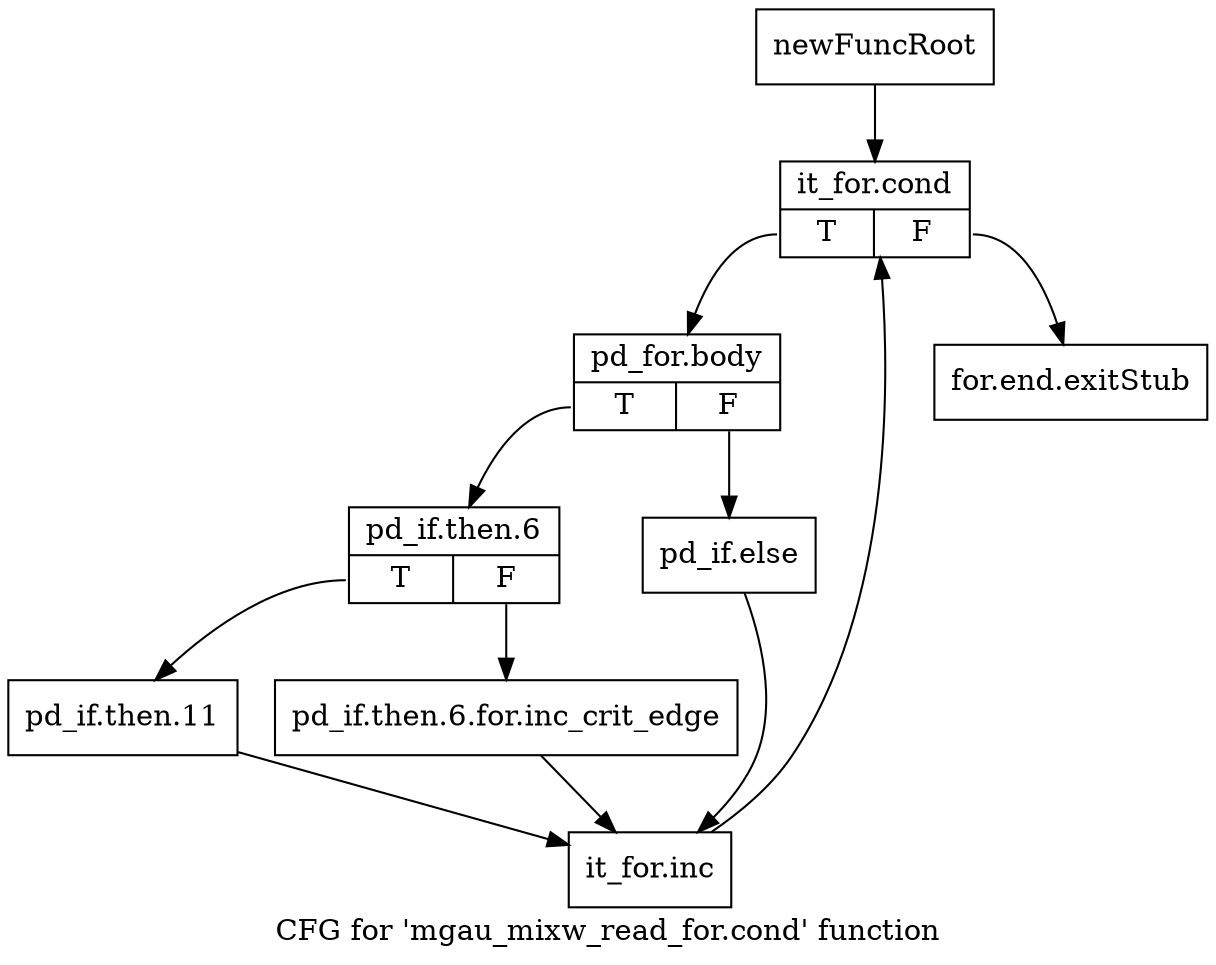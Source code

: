digraph "CFG for 'mgau_mixw_read_for.cond' function" {
	label="CFG for 'mgau_mixw_read_for.cond' function";

	Node0x1175980 [shape=record,label="{newFuncRoot}"];
	Node0x1175980 -> Node0x1175a20;
	Node0x11759d0 [shape=record,label="{for.end.exitStub}"];
	Node0x1175a20 [shape=record,label="{it_for.cond|{<s0>T|<s1>F}}"];
	Node0x1175a20:s0 -> Node0x1175a70;
	Node0x1175a20:s1 -> Node0x11759d0;
	Node0x1175a70 [shape=record,label="{pd_for.body|{<s0>T|<s1>F}}"];
	Node0x1175a70:s0 -> Node0x1175b10;
	Node0x1175a70:s1 -> Node0x1175ac0;
	Node0x1175ac0 [shape=record,label="{pd_if.else}"];
	Node0x1175ac0 -> Node0x1175c00;
	Node0x1175b10 [shape=record,label="{pd_if.then.6|{<s0>T|<s1>F}}"];
	Node0x1175b10:s0 -> Node0x1175bb0;
	Node0x1175b10:s1 -> Node0x1175b60;
	Node0x1175b60 [shape=record,label="{pd_if.then.6.for.inc_crit_edge}"];
	Node0x1175b60 -> Node0x1175c00;
	Node0x1175bb0 [shape=record,label="{pd_if.then.11}"];
	Node0x1175bb0 -> Node0x1175c00;
	Node0x1175c00 [shape=record,label="{it_for.inc}"];
	Node0x1175c00 -> Node0x1175a20;
}
